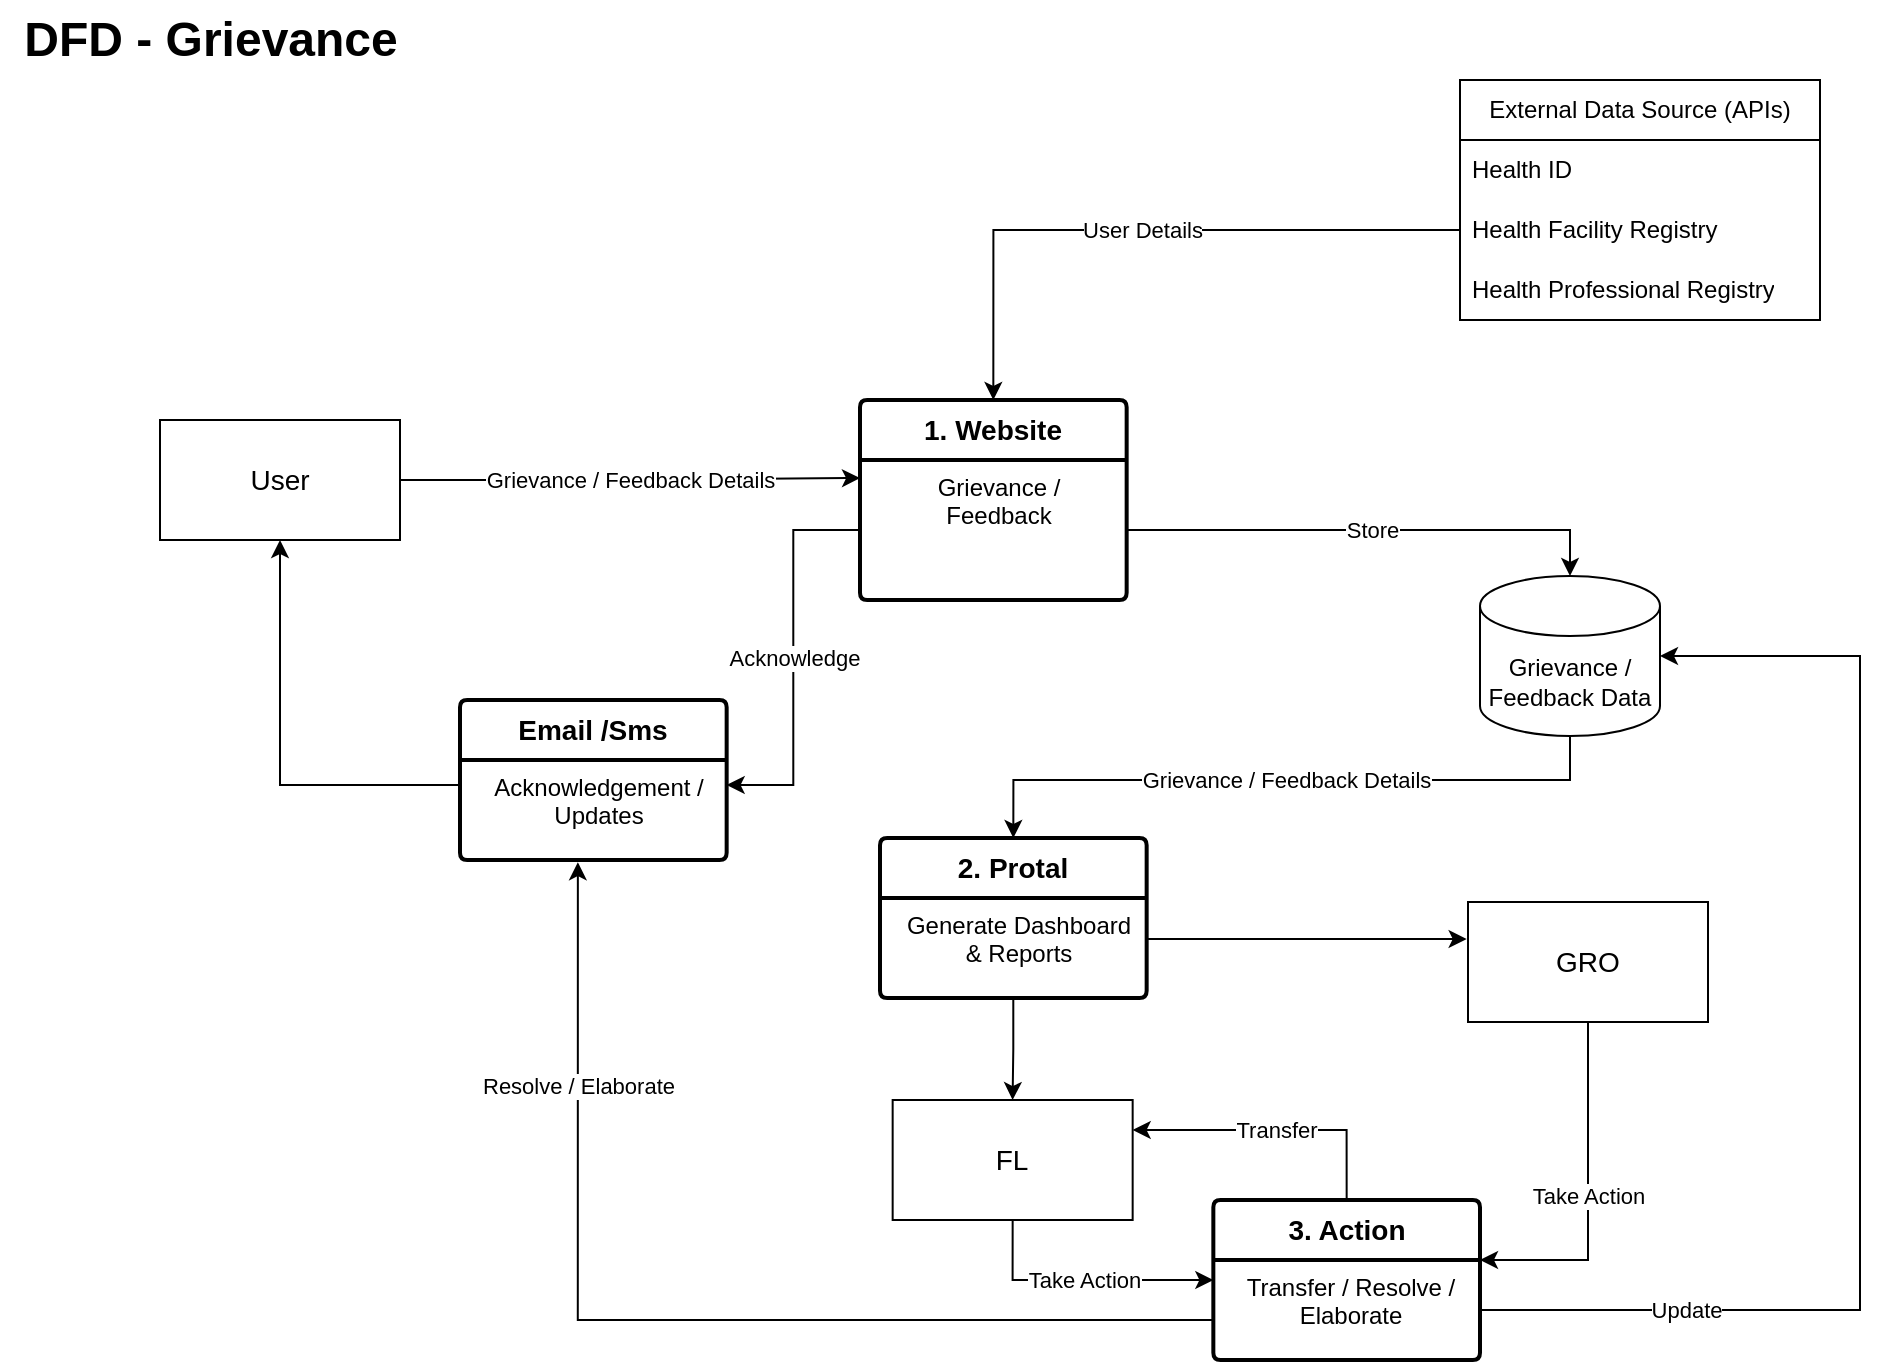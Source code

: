 <mxfile version="22.1.8" type="github">
  <diagram name="Page-1" id="5d7acffa-a066-3a61-03fe-96351882024d">
    <mxGraphModel dx="1034" dy="432" grid="1" gridSize="10" guides="1" tooltips="1" connect="1" arrows="1" fold="1" page="1" pageScale="1" pageWidth="1100" pageHeight="850" background="#ffffff" math="0" shadow="0">
      <root>
        <mxCell id="0" />
        <mxCell id="1" parent="0" />
        <mxCell id="2-qn9SCY0CSl4VwghT2g-1" value="&lt;font style=&quot;font-size: 14px;&quot;&gt;&lt;b style=&quot;&quot;&gt;1. Website&lt;/b&gt;&lt;/font&gt;" style="swimlane;childLayout=stackLayout;horizontal=1;startSize=30;horizontalStack=0;rounded=1;fontSize=14;fontStyle=0;strokeWidth=2;resizeParent=0;resizeLast=1;shadow=0;dashed=0;align=center;arcSize=4;whiteSpace=wrap;html=1;" parent="1" vertex="1">
          <mxGeometry x="460" y="240" width="133.33" height="100" as="geometry" />
        </mxCell>
        <mxCell id="2-qn9SCY0CSl4VwghT2g-2" value="&lt;font style=&quot;font-size: 12px;&quot;&gt;Grievance / &lt;br&gt;Feedback&lt;/font&gt;" style="align=center;strokeColor=none;fillColor=none;spacingLeft=4;fontSize=12;verticalAlign=top;resizable=0;rotatable=0;part=1;html=1;" parent="2-qn9SCY0CSl4VwghT2g-1" vertex="1">
          <mxGeometry y="30" width="133.33" height="70" as="geometry" />
        </mxCell>
        <mxCell id="2-qn9SCY0CSl4VwghT2g-5" value="&lt;font style=&quot;font-size: 14px;&quot;&gt;User&lt;/font&gt;" style="rounded=0;whiteSpace=wrap;html=1;" parent="1" vertex="1">
          <mxGeometry x="110" y="250" width="120" height="60" as="geometry" />
        </mxCell>
        <mxCell id="2-qn9SCY0CSl4VwghT2g-9" value="" style="endArrow=classic;html=1;rounded=0;edgeStyle=orthogonalEdgeStyle;exitX=1;exitY=0.5;exitDx=0;exitDy=0;" parent="1" source="2-qn9SCY0CSl4VwghT2g-5" edge="1">
          <mxGeometry relative="1" as="geometry">
            <mxPoint x="240" y="280" as="sourcePoint" />
            <mxPoint x="460" y="279" as="targetPoint" />
          </mxGeometry>
        </mxCell>
        <mxCell id="2-qn9SCY0CSl4VwghT2g-10" value="Grievance / Feedback Details" style="edgeLabel;resizable=0;html=1;align=center;verticalAlign=middle;" parent="2-qn9SCY0CSl4VwghT2g-9" connectable="0" vertex="1">
          <mxGeometry relative="1" as="geometry" />
        </mxCell>
        <mxCell id="2-qn9SCY0CSl4VwghT2g-19" value="&lt;font style=&quot;font-size: 14px;&quot;&gt;GRO&lt;/font&gt;" style="rounded=0;whiteSpace=wrap;html=1;" parent="1" vertex="1">
          <mxGeometry x="764" y="491" width="120" height="60" as="geometry" />
        </mxCell>
        <mxCell id="2-qn9SCY0CSl4VwghT2g-20" value="Grievance / Feedback Data" style="shape=cylinder3;whiteSpace=wrap;html=1;boundedLbl=1;backgroundOutline=1;size=15;" parent="1" vertex="1">
          <mxGeometry x="770" y="328" width="90" height="80" as="geometry" />
        </mxCell>
        <mxCell id="2-qn9SCY0CSl4VwghT2g-21" value="" style="endArrow=classic;html=1;rounded=0;edgeStyle=orthogonalEdgeStyle;exitX=1;exitY=0.5;exitDx=0;exitDy=0;entryX=0.5;entryY=0;entryDx=0;entryDy=0;entryPerimeter=0;" parent="1" source="2-qn9SCY0CSl4VwghT2g-2" target="2-qn9SCY0CSl4VwghT2g-20" edge="1">
          <mxGeometry relative="1" as="geometry">
            <mxPoint x="500" y="410" as="sourcePoint" />
            <mxPoint x="660" y="410" as="targetPoint" />
          </mxGeometry>
        </mxCell>
        <mxCell id="2-qn9SCY0CSl4VwghT2g-22" value="Store" style="edgeLabel;resizable=0;html=1;align=center;verticalAlign=middle;" parent="2-qn9SCY0CSl4VwghT2g-21" connectable="0" vertex="1">
          <mxGeometry relative="1" as="geometry" />
        </mxCell>
        <mxCell id="2-qn9SCY0CSl4VwghT2g-29" value="&lt;font style=&quot;font-size: 14px;&quot;&gt;&lt;b style=&quot;&quot;&gt;2. Protal&lt;/b&gt;&lt;/font&gt;" style="swimlane;childLayout=stackLayout;horizontal=1;startSize=30;horizontalStack=0;rounded=1;fontSize=14;fontStyle=0;strokeWidth=2;resizeParent=0;resizeLast=1;shadow=0;dashed=0;align=center;arcSize=4;whiteSpace=wrap;html=1;" parent="1" vertex="1">
          <mxGeometry x="470" y="459" width="133.33" height="80" as="geometry" />
        </mxCell>
        <mxCell id="2-qn9SCY0CSl4VwghT2g-30" value="&lt;font style=&quot;font-size: 12px;&quot;&gt;Generate Dashboard&lt;br&gt;&amp;amp; Reports&lt;/font&gt;" style="align=center;strokeColor=none;fillColor=none;spacingLeft=4;fontSize=12;verticalAlign=top;resizable=0;rotatable=0;part=1;html=1;" parent="2-qn9SCY0CSl4VwghT2g-29" vertex="1">
          <mxGeometry y="30" width="133.33" height="50" as="geometry" />
        </mxCell>
        <mxCell id="ZYt9PUyYWpOB_vdmKRMF-1" value="&lt;font style=&quot;font-size: 14px;&quot;&gt;&lt;b style=&quot;&quot;&gt;Email /Sms&lt;/b&gt;&lt;/font&gt;" style="swimlane;childLayout=stackLayout;horizontal=1;startSize=30;horizontalStack=0;rounded=1;fontSize=14;fontStyle=0;strokeWidth=2;resizeParent=0;resizeLast=1;shadow=0;dashed=0;align=center;arcSize=4;whiteSpace=wrap;html=1;" parent="1" vertex="1">
          <mxGeometry x="260" y="390" width="133.33" height="80" as="geometry" />
        </mxCell>
        <mxCell id="ZYt9PUyYWpOB_vdmKRMF-2" value="Acknowledgement / &lt;br&gt;Updates" style="align=center;strokeColor=none;fillColor=none;spacingLeft=4;fontSize=12;verticalAlign=top;resizable=0;rotatable=0;part=1;html=1;" parent="ZYt9PUyYWpOB_vdmKRMF-1" vertex="1">
          <mxGeometry y="30" width="133.33" height="50" as="geometry" />
        </mxCell>
        <mxCell id="ZYt9PUyYWpOB_vdmKRMF-3" value="" style="endArrow=classic;html=1;rounded=0;edgeStyle=orthogonalEdgeStyle;exitX=0;exitY=0.5;exitDx=0;exitDy=0;entryX=1;entryY=0.25;entryDx=0;entryDy=0;" parent="1" source="2-qn9SCY0CSl4VwghT2g-2" target="ZYt9PUyYWpOB_vdmKRMF-2" edge="1">
          <mxGeometry relative="1" as="geometry">
            <mxPoint x="230" y="320" as="sourcePoint" />
            <mxPoint x="390" y="320" as="targetPoint" />
          </mxGeometry>
        </mxCell>
        <mxCell id="ZYt9PUyYWpOB_vdmKRMF-4" value="Acknowledge" style="edgeLabel;resizable=0;html=1;align=center;verticalAlign=middle;" parent="ZYt9PUyYWpOB_vdmKRMF-3" connectable="0" vertex="1">
          <mxGeometry relative="1" as="geometry" />
        </mxCell>
        <mxCell id="ZYt9PUyYWpOB_vdmKRMF-6" value="" style="endArrow=classic;html=1;rounded=0;edgeStyle=orthogonalEdgeStyle;entryX=0.5;entryY=1;entryDx=0;entryDy=0;exitX=0;exitY=0.25;exitDx=0;exitDy=0;" parent="1" source="ZYt9PUyYWpOB_vdmKRMF-2" target="2-qn9SCY0CSl4VwghT2g-5" edge="1">
          <mxGeometry relative="1" as="geometry">
            <mxPoint x="90" y="330" as="sourcePoint" />
            <mxPoint x="250" y="330" as="targetPoint" />
          </mxGeometry>
        </mxCell>
        <mxCell id="ZYt9PUyYWpOB_vdmKRMF-18" value="" style="endArrow=classic;html=1;rounded=0;edgeStyle=orthogonalEdgeStyle;" parent="1" edge="1">
          <mxGeometry relative="1" as="geometry">
            <mxPoint x="603.33" y="509.5" as="sourcePoint" />
            <mxPoint x="763.33" y="509.5" as="targetPoint" />
          </mxGeometry>
        </mxCell>
        <mxCell id="ZYt9PUyYWpOB_vdmKRMF-21" value="" style="endArrow=classic;html=1;rounded=0;edgeStyle=orthogonalEdgeStyle;exitX=0.5;exitY=1;exitDx=0;exitDy=0;exitPerimeter=0;entryX=0.5;entryY=0;entryDx=0;entryDy=0;" parent="1" source="2-qn9SCY0CSl4VwghT2g-20" target="2-qn9SCY0CSl4VwghT2g-29" edge="1">
          <mxGeometry relative="1" as="geometry">
            <mxPoint x="560" y="390" as="sourcePoint" />
            <mxPoint x="720" y="390" as="targetPoint" />
            <Array as="points">
              <mxPoint x="815" y="430" />
              <mxPoint x="537" y="430" />
            </Array>
          </mxGeometry>
        </mxCell>
        <mxCell id="ZYt9PUyYWpOB_vdmKRMF-22" value="Grievance / Feedback Details" style="edgeLabel;resizable=0;html=1;align=center;verticalAlign=middle;" parent="ZYt9PUyYWpOB_vdmKRMF-21" connectable="0" vertex="1">
          <mxGeometry relative="1" as="geometry" />
        </mxCell>
        <mxCell id="ZYt9PUyYWpOB_vdmKRMF-25" value="&lt;font style=&quot;font-size: 14px;&quot;&gt;&lt;b style=&quot;&quot;&gt;3. Action&lt;/b&gt;&lt;/font&gt;" style="swimlane;childLayout=stackLayout;horizontal=1;startSize=30;horizontalStack=0;rounded=1;fontSize=14;fontStyle=0;strokeWidth=2;resizeParent=0;resizeLast=1;shadow=0;dashed=0;align=center;arcSize=4;whiteSpace=wrap;html=1;" parent="1" vertex="1">
          <mxGeometry x="636.67" y="640" width="133.33" height="80" as="geometry" />
        </mxCell>
        <mxCell id="ZYt9PUyYWpOB_vdmKRMF-26" value="Transfer / Resolve / &lt;br&gt;Elaborate" style="align=center;strokeColor=none;fillColor=none;spacingLeft=4;fontSize=12;verticalAlign=top;resizable=0;rotatable=0;part=1;html=1;" parent="ZYt9PUyYWpOB_vdmKRMF-25" vertex="1">
          <mxGeometry y="30" width="133.33" height="50" as="geometry" />
        </mxCell>
        <mxCell id="ZYt9PUyYWpOB_vdmKRMF-31" value="&lt;font style=&quot;font-size: 14px;&quot;&gt;FL&lt;/font&gt;" style="rounded=0;whiteSpace=wrap;html=1;" parent="1" vertex="1">
          <mxGeometry x="476.33" y="590" width="120" height="60" as="geometry" />
        </mxCell>
        <mxCell id="ZYt9PUyYWpOB_vdmKRMF-44" value="" style="endArrow=classic;html=1;rounded=0;edgeStyle=orthogonalEdgeStyle;exitX=1;exitY=0.5;exitDx=0;exitDy=0;entryX=1;entryY=0.5;entryDx=0;entryDy=0;entryPerimeter=0;" parent="1" source="ZYt9PUyYWpOB_vdmKRMF-26" target="2-qn9SCY0CSl4VwghT2g-20" edge="1">
          <mxGeometry relative="1" as="geometry">
            <mxPoint x="900" y="420" as="sourcePoint" />
            <mxPoint x="1000" y="420" as="targetPoint" />
            <Array as="points">
              <mxPoint x="960" y="695" />
              <mxPoint x="960" y="368" />
            </Array>
          </mxGeometry>
        </mxCell>
        <mxCell id="ZYt9PUyYWpOB_vdmKRMF-64" value="Update" style="edgeLabel;html=1;align=center;verticalAlign=middle;resizable=0;points=[];" parent="ZYt9PUyYWpOB_vdmKRMF-44" vertex="1" connectable="0">
          <mxGeometry x="-0.666" relative="1" as="geometry">
            <mxPoint as="offset" />
          </mxGeometry>
        </mxCell>
        <mxCell id="ZYt9PUyYWpOB_vdmKRMF-48" value="External Data Source (APIs)" style="swimlane;fontStyle=0;childLayout=stackLayout;horizontal=1;startSize=30;horizontalStack=0;resizeParent=1;resizeParentMax=0;resizeLast=0;collapsible=1;marginBottom=0;whiteSpace=wrap;html=1;" parent="1" vertex="1">
          <mxGeometry x="760" y="80" width="180" height="120" as="geometry" />
        </mxCell>
        <mxCell id="ZYt9PUyYWpOB_vdmKRMF-49" value="Health ID" style="text;strokeColor=none;fillColor=none;align=left;verticalAlign=middle;spacingLeft=4;spacingRight=4;overflow=hidden;points=[[0,0.5],[1,0.5]];portConstraint=eastwest;rotatable=0;whiteSpace=wrap;html=1;" parent="ZYt9PUyYWpOB_vdmKRMF-48" vertex="1">
          <mxGeometry y="30" width="180" height="30" as="geometry" />
        </mxCell>
        <mxCell id="ZYt9PUyYWpOB_vdmKRMF-50" value="Health Facility Registry" style="text;strokeColor=none;fillColor=none;align=left;verticalAlign=middle;spacingLeft=4;spacingRight=4;overflow=hidden;points=[[0,0.5],[1,0.5]];portConstraint=eastwest;rotatable=0;whiteSpace=wrap;html=1;" parent="ZYt9PUyYWpOB_vdmKRMF-48" vertex="1">
          <mxGeometry y="60" width="180" height="30" as="geometry" />
        </mxCell>
        <mxCell id="ZYt9PUyYWpOB_vdmKRMF-51" value="Health Professional Registry" style="text;strokeColor=none;fillColor=none;align=left;verticalAlign=middle;spacingLeft=4;spacingRight=4;overflow=hidden;points=[[0,0.5],[1,0.5]];portConstraint=eastwest;rotatable=0;whiteSpace=wrap;html=1;" parent="ZYt9PUyYWpOB_vdmKRMF-48" vertex="1">
          <mxGeometry y="90" width="180" height="30" as="geometry" />
        </mxCell>
        <mxCell id="ZYt9PUyYWpOB_vdmKRMF-52" value="" style="endArrow=classic;html=1;rounded=0;edgeStyle=orthogonalEdgeStyle;exitX=0;exitY=0.5;exitDx=0;exitDy=0;entryX=0.5;entryY=0;entryDx=0;entryDy=0;" parent="1" source="ZYt9PUyYWpOB_vdmKRMF-50" target="2-qn9SCY0CSl4VwghT2g-1" edge="1">
          <mxGeometry relative="1" as="geometry">
            <mxPoint x="580" y="100" as="sourcePoint" />
            <mxPoint x="740" y="100" as="targetPoint" />
          </mxGeometry>
        </mxCell>
        <mxCell id="ZYt9PUyYWpOB_vdmKRMF-53" value="User Details" style="edgeLabel;resizable=0;html=1;align=center;verticalAlign=middle;" parent="ZYt9PUyYWpOB_vdmKRMF-52" connectable="0" vertex="1">
          <mxGeometry relative="1" as="geometry" />
        </mxCell>
        <mxCell id="ZYt9PUyYWpOB_vdmKRMF-55" value="&lt;font style=&quot;font-size: 24px;&quot;&gt;&lt;b&gt;DFD - Grievance&lt;/b&gt;&lt;/font&gt;" style="text;html=1;align=center;verticalAlign=middle;resizable=0;points=[];autosize=1;strokeColor=none;fillColor=none;" parent="1" vertex="1">
          <mxGeometry x="30" y="40" width="210" height="40" as="geometry" />
        </mxCell>
        <mxCell id="ZYt9PUyYWpOB_vdmKRMF-56" value="" style="endArrow=classic;html=1;rounded=0;edgeStyle=orthogonalEdgeStyle;entryX=1;entryY=0.25;entryDx=0;entryDy=0;exitX=0.5;exitY=0;exitDx=0;exitDy=0;" parent="1" source="ZYt9PUyYWpOB_vdmKRMF-25" target="ZYt9PUyYWpOB_vdmKRMF-31" edge="1">
          <mxGeometry relative="1" as="geometry">
            <mxPoint x="630" y="590" as="sourcePoint" />
            <mxPoint x="730" y="590" as="targetPoint" />
          </mxGeometry>
        </mxCell>
        <mxCell id="ZYt9PUyYWpOB_vdmKRMF-57" value="Transfer" style="edgeLabel;resizable=0;html=1;align=center;verticalAlign=middle;" parent="ZYt9PUyYWpOB_vdmKRMF-56" connectable="0" vertex="1">
          <mxGeometry relative="1" as="geometry" />
        </mxCell>
        <mxCell id="ZYt9PUyYWpOB_vdmKRMF-61" value="" style="edgeStyle=orthogonalEdgeStyle;rounded=0;orthogonalLoop=1;jettySize=auto;html=1;" parent="1" source="2-qn9SCY0CSl4VwghT2g-30" target="ZYt9PUyYWpOB_vdmKRMF-31" edge="1">
          <mxGeometry relative="1" as="geometry" />
        </mxCell>
        <mxCell id="ZYt9PUyYWpOB_vdmKRMF-62" value="" style="endArrow=classic;html=1;rounded=0;edgeStyle=orthogonalEdgeStyle;entryX=0;entryY=0.5;entryDx=0;entryDy=0;exitX=0.5;exitY=1;exitDx=0;exitDy=0;" parent="1" source="ZYt9PUyYWpOB_vdmKRMF-31" target="ZYt9PUyYWpOB_vdmKRMF-25" edge="1">
          <mxGeometry relative="1" as="geometry">
            <mxPoint x="536.33" y="650" as="sourcePoint" />
            <mxPoint x="536.33" y="750" as="targetPoint" />
          </mxGeometry>
        </mxCell>
        <mxCell id="ZYt9PUyYWpOB_vdmKRMF-63" value="Take Action" style="edgeLabel;resizable=0;html=1;align=center;verticalAlign=middle;" parent="ZYt9PUyYWpOB_vdmKRMF-62" connectable="0" vertex="1">
          <mxGeometry relative="1" as="geometry" />
        </mxCell>
        <mxCell id="ZYt9PUyYWpOB_vdmKRMF-65" value="" style="endArrow=classic;html=1;rounded=0;edgeStyle=orthogonalEdgeStyle;exitX=0.5;exitY=1;exitDx=0;exitDy=0;entryX=1;entryY=0;entryDx=0;entryDy=0;" parent="1" source="2-qn9SCY0CSl4VwghT2g-19" target="ZYt9PUyYWpOB_vdmKRMF-26" edge="1">
          <mxGeometry relative="1" as="geometry">
            <mxPoint x="790" y="580" as="sourcePoint" />
            <mxPoint x="790" y="670" as="targetPoint" />
            <Array as="points">
              <mxPoint x="824" y="670" />
            </Array>
          </mxGeometry>
        </mxCell>
        <mxCell id="ZYt9PUyYWpOB_vdmKRMF-66" value="Take Action" style="edgeLabel;resizable=0;html=1;align=center;verticalAlign=middle;" parent="ZYt9PUyYWpOB_vdmKRMF-65" connectable="0" vertex="1">
          <mxGeometry relative="1" as="geometry" />
        </mxCell>
        <mxCell id="ZYt9PUyYWpOB_vdmKRMF-67" value="" style="endArrow=classic;html=1;rounded=0;edgeStyle=orthogonalEdgeStyle;entryX=0.442;entryY=1.022;entryDx=0;entryDy=0;entryPerimeter=0;exitX=0;exitY=0.75;exitDx=0;exitDy=0;" parent="1" source="ZYt9PUyYWpOB_vdmKRMF-25" target="ZYt9PUyYWpOB_vdmKRMF-2" edge="1">
          <mxGeometry relative="1" as="geometry">
            <mxPoint x="280" y="530" as="sourcePoint" />
            <mxPoint x="380" y="530" as="targetPoint" />
          </mxGeometry>
        </mxCell>
        <mxCell id="ZYt9PUyYWpOB_vdmKRMF-69" value="Resolve / Elaborate" style="edgeLabel;html=1;align=center;verticalAlign=middle;resizable=0;points=[];" parent="ZYt9PUyYWpOB_vdmKRMF-67" vertex="1" connectable="0">
          <mxGeometry x="0.591" relative="1" as="geometry">
            <mxPoint as="offset" />
          </mxGeometry>
        </mxCell>
      </root>
    </mxGraphModel>
  </diagram>
</mxfile>
